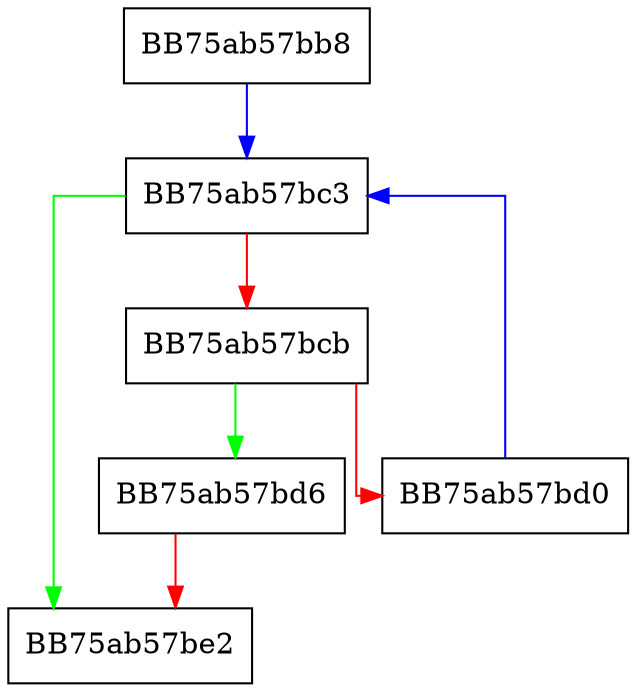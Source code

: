 digraph sqlite3VtabDisconnect {
  node [shape="box"];
  graph [splines=ortho];
  BB75ab57bb8 -> BB75ab57bc3 [color="blue"];
  BB75ab57bc3 -> BB75ab57be2 [color="green"];
  BB75ab57bc3 -> BB75ab57bcb [color="red"];
  BB75ab57bcb -> BB75ab57bd6 [color="green"];
  BB75ab57bcb -> BB75ab57bd0 [color="red"];
  BB75ab57bd0 -> BB75ab57bc3 [color="blue"];
  BB75ab57bd6 -> BB75ab57be2 [color="red"];
}
